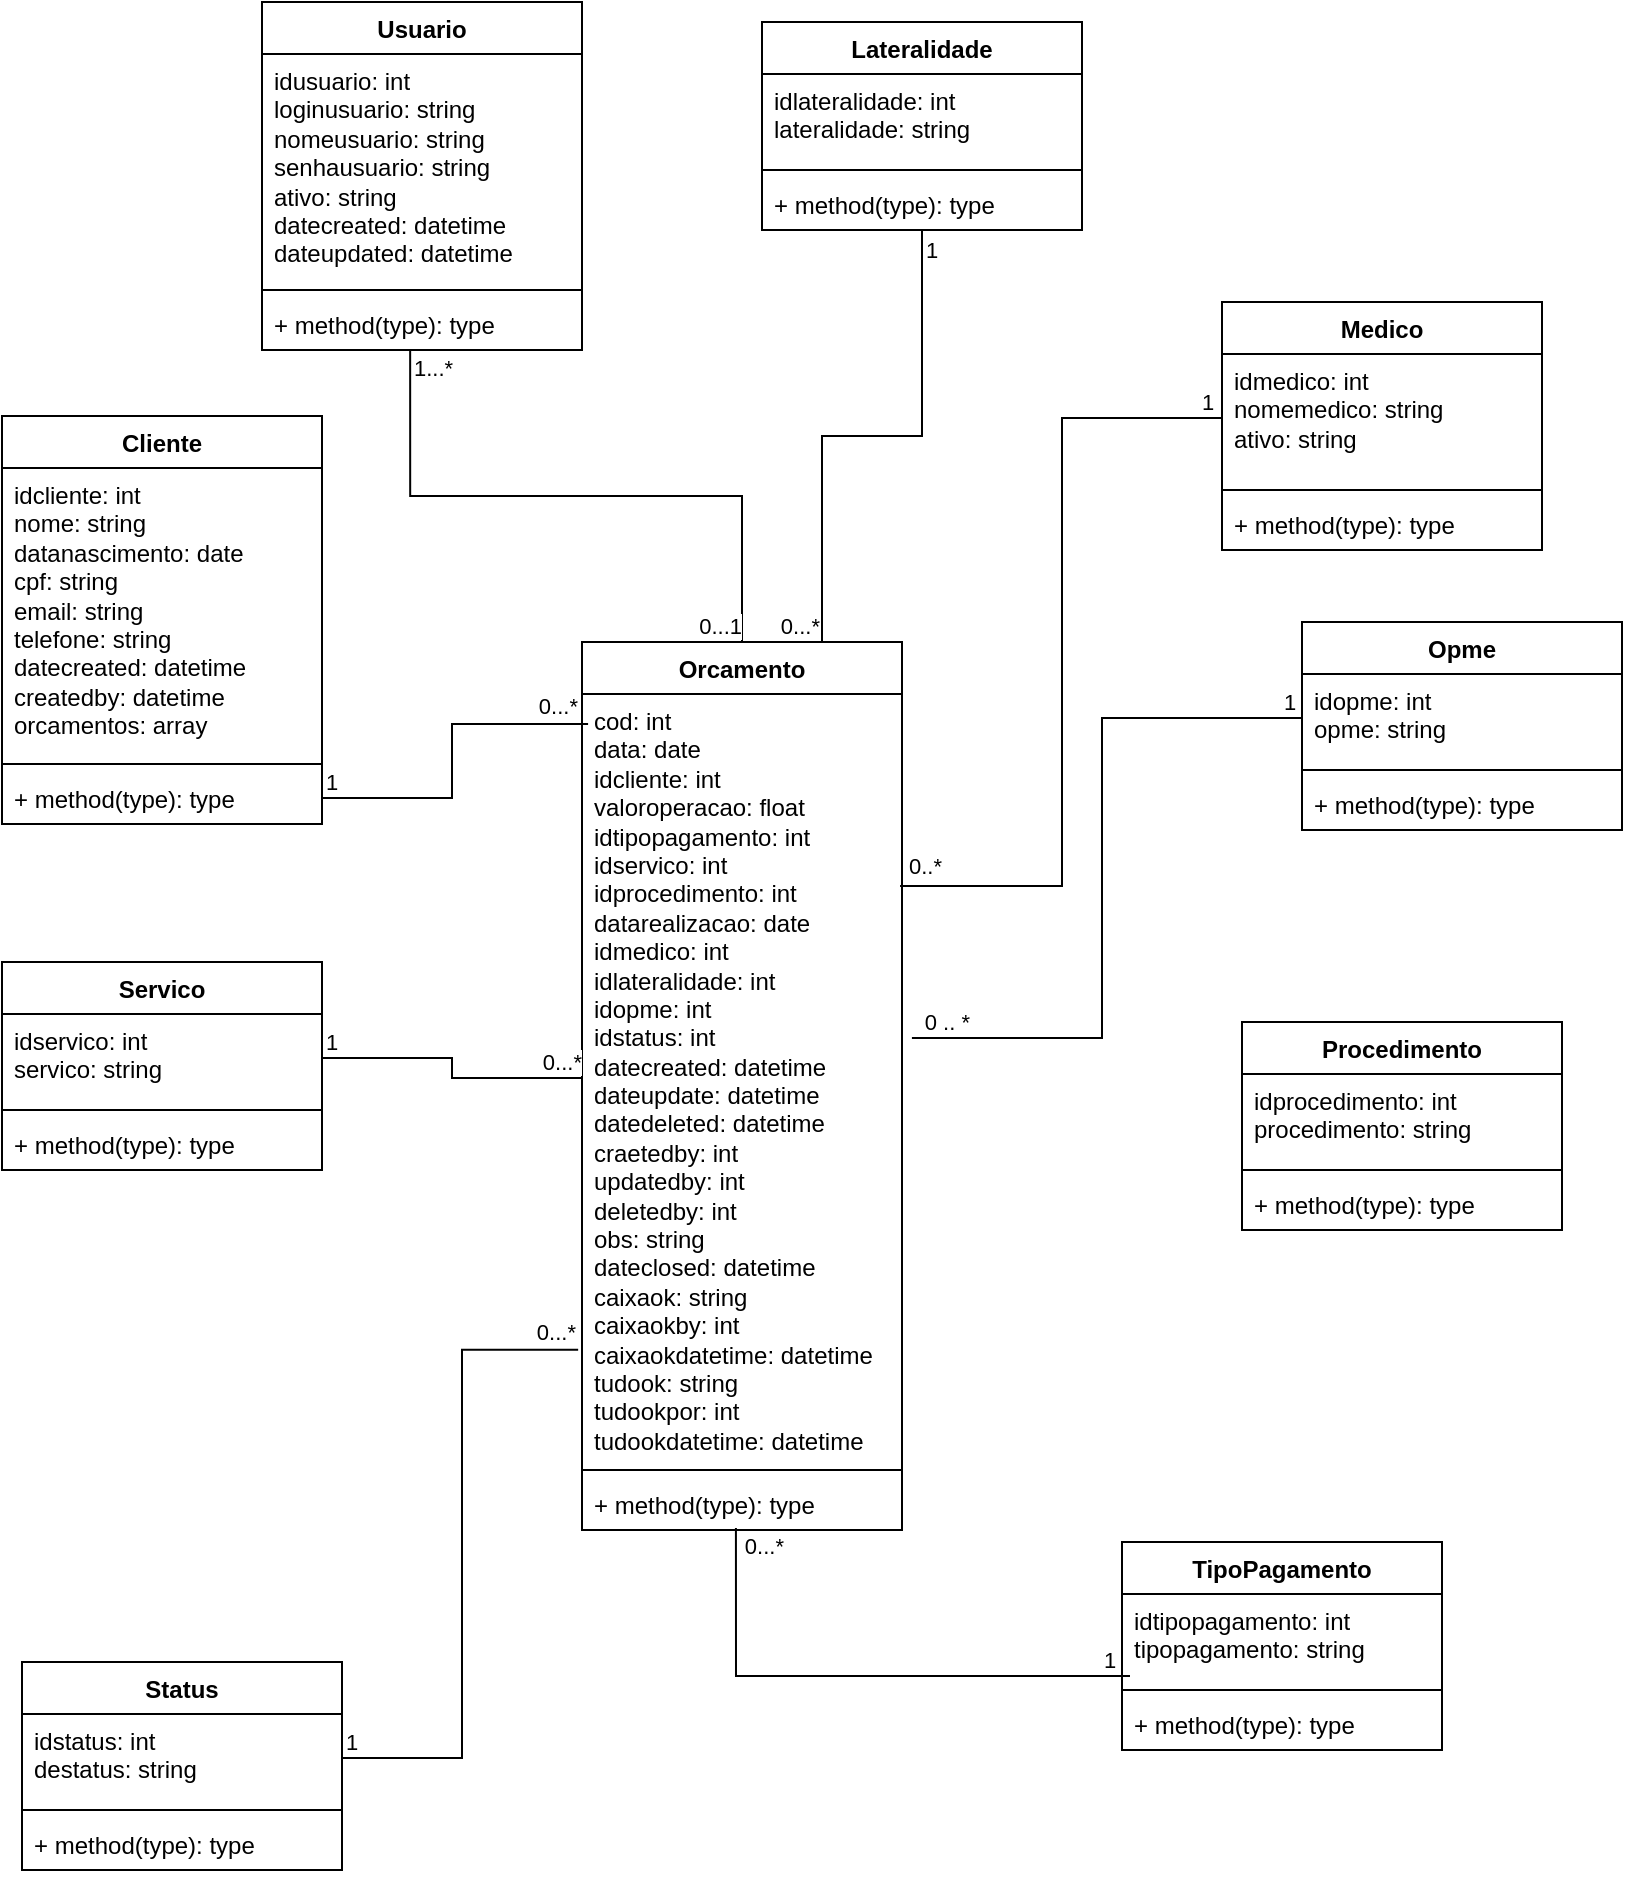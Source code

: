 <mxfile version="24.7.17" pages="2">
  <diagram id="0RwPZP3U4gSiddFwh0tU" name="Classes">
    <mxGraphModel dx="1434" dy="836" grid="1" gridSize="10" guides="1" tooltips="1" connect="1" arrows="1" fold="1" page="1" pageScale="1" pageWidth="850" pageHeight="1100" math="0" shadow="0">
      <root>
        <mxCell id="0" />
        <mxCell id="1" parent="0" />
        <mxCell id="IgfGezlQc4rkpgg-huQI-1" value="Cliente" style="swimlane;fontStyle=1;align=center;verticalAlign=top;childLayout=stackLayout;horizontal=1;startSize=26;horizontalStack=0;resizeParent=1;resizeParentMax=0;resizeLast=0;collapsible=1;marginBottom=0;whiteSpace=wrap;html=1;" vertex="1" parent="1">
          <mxGeometry x="10" y="247" width="160" height="204" as="geometry" />
        </mxCell>
        <mxCell id="IgfGezlQc4rkpgg-huQI-2" value="&lt;div&gt;idcliente: int&lt;/div&gt;&lt;div&gt;nome: string&lt;/div&gt;&lt;div&gt;datanascimento: date&lt;/div&gt;&lt;div&gt;cpf: string&lt;/div&gt;&lt;div&gt;email: string&lt;/div&gt;&lt;div&gt;telefone: string&lt;/div&gt;&lt;div&gt;datecreated: datetime&lt;/div&gt;&lt;div&gt;createdby: datetime&lt;/div&gt;&lt;div&gt;orcamentos: array&lt;/div&gt;" style="text;strokeColor=none;fillColor=none;align=left;verticalAlign=top;spacingLeft=4;spacingRight=4;overflow=hidden;rotatable=0;points=[[0,0.5],[1,0.5]];portConstraint=eastwest;whiteSpace=wrap;html=1;" vertex="1" parent="IgfGezlQc4rkpgg-huQI-1">
          <mxGeometry y="26" width="160" height="144" as="geometry" />
        </mxCell>
        <mxCell id="IgfGezlQc4rkpgg-huQI-3" value="" style="line;strokeWidth=1;fillColor=none;align=left;verticalAlign=middle;spacingTop=-1;spacingLeft=3;spacingRight=3;rotatable=0;labelPosition=right;points=[];portConstraint=eastwest;strokeColor=inherit;" vertex="1" parent="IgfGezlQc4rkpgg-huQI-1">
          <mxGeometry y="170" width="160" height="8" as="geometry" />
        </mxCell>
        <mxCell id="IgfGezlQc4rkpgg-huQI-4" value="+ method(type): type" style="text;strokeColor=none;fillColor=none;align=left;verticalAlign=top;spacingLeft=4;spacingRight=4;overflow=hidden;rotatable=0;points=[[0,0.5],[1,0.5]];portConstraint=eastwest;whiteSpace=wrap;html=1;" vertex="1" parent="IgfGezlQc4rkpgg-huQI-1">
          <mxGeometry y="178" width="160" height="26" as="geometry" />
        </mxCell>
        <mxCell id="IgfGezlQc4rkpgg-huQI-6" value="Lateralidade" style="swimlane;fontStyle=1;align=center;verticalAlign=top;childLayout=stackLayout;horizontal=1;startSize=26;horizontalStack=0;resizeParent=1;resizeParentMax=0;resizeLast=0;collapsible=1;marginBottom=0;whiteSpace=wrap;html=1;" vertex="1" parent="1">
          <mxGeometry x="390" y="50" width="160" height="104" as="geometry" />
        </mxCell>
        <mxCell id="IgfGezlQc4rkpgg-huQI-7" value="&lt;div&gt;idlateralidade: int&lt;/div&gt;&lt;div&gt;lateralidade: string&lt;/div&gt;" style="text;strokeColor=none;fillColor=none;align=left;verticalAlign=top;spacingLeft=4;spacingRight=4;overflow=hidden;rotatable=0;points=[[0,0.5],[1,0.5]];portConstraint=eastwest;whiteSpace=wrap;html=1;" vertex="1" parent="IgfGezlQc4rkpgg-huQI-6">
          <mxGeometry y="26" width="160" height="44" as="geometry" />
        </mxCell>
        <mxCell id="IgfGezlQc4rkpgg-huQI-8" value="" style="line;strokeWidth=1;fillColor=none;align=left;verticalAlign=middle;spacingTop=-1;spacingLeft=3;spacingRight=3;rotatable=0;labelPosition=right;points=[];portConstraint=eastwest;strokeColor=inherit;" vertex="1" parent="IgfGezlQc4rkpgg-huQI-6">
          <mxGeometry y="70" width="160" height="8" as="geometry" />
        </mxCell>
        <mxCell id="IgfGezlQc4rkpgg-huQI-9" value="+ method(type): type" style="text;strokeColor=none;fillColor=none;align=left;verticalAlign=top;spacingLeft=4;spacingRight=4;overflow=hidden;rotatable=0;points=[[0,0.5],[1,0.5]];portConstraint=eastwest;whiteSpace=wrap;html=1;" vertex="1" parent="IgfGezlQc4rkpgg-huQI-6">
          <mxGeometry y="78" width="160" height="26" as="geometry" />
        </mxCell>
        <mxCell id="IgfGezlQc4rkpgg-huQI-10" value="Medico" style="swimlane;fontStyle=1;align=center;verticalAlign=top;childLayout=stackLayout;horizontal=1;startSize=26;horizontalStack=0;resizeParent=1;resizeParentMax=0;resizeLast=0;collapsible=1;marginBottom=0;whiteSpace=wrap;html=1;" vertex="1" parent="1">
          <mxGeometry x="620" y="190" width="160" height="124" as="geometry" />
        </mxCell>
        <mxCell id="IgfGezlQc4rkpgg-huQI-11" value="&lt;div&gt;idmedico: int&lt;/div&gt;&lt;div&gt;nomemedico: string&lt;/div&gt;&lt;div&gt;ativo: string&lt;/div&gt;" style="text;strokeColor=none;fillColor=none;align=left;verticalAlign=top;spacingLeft=4;spacingRight=4;overflow=hidden;rotatable=0;points=[[0,0.5],[1,0.5]];portConstraint=eastwest;whiteSpace=wrap;html=1;" vertex="1" parent="IgfGezlQc4rkpgg-huQI-10">
          <mxGeometry y="26" width="160" height="64" as="geometry" />
        </mxCell>
        <mxCell id="IgfGezlQc4rkpgg-huQI-12" value="" style="line;strokeWidth=1;fillColor=none;align=left;verticalAlign=middle;spacingTop=-1;spacingLeft=3;spacingRight=3;rotatable=0;labelPosition=right;points=[];portConstraint=eastwest;strokeColor=inherit;" vertex="1" parent="IgfGezlQc4rkpgg-huQI-10">
          <mxGeometry y="90" width="160" height="8" as="geometry" />
        </mxCell>
        <mxCell id="IgfGezlQc4rkpgg-huQI-13" value="+ method(type): type" style="text;strokeColor=none;fillColor=none;align=left;verticalAlign=top;spacingLeft=4;spacingRight=4;overflow=hidden;rotatable=0;points=[[0,0.5],[1,0.5]];portConstraint=eastwest;whiteSpace=wrap;html=1;" vertex="1" parent="IgfGezlQc4rkpgg-huQI-10">
          <mxGeometry y="98" width="160" height="26" as="geometry" />
        </mxCell>
        <mxCell id="IgfGezlQc4rkpgg-huQI-14" value="Opme" style="swimlane;fontStyle=1;align=center;verticalAlign=top;childLayout=stackLayout;horizontal=1;startSize=26;horizontalStack=0;resizeParent=1;resizeParentMax=0;resizeLast=0;collapsible=1;marginBottom=0;whiteSpace=wrap;html=1;" vertex="1" parent="1">
          <mxGeometry x="660" y="350" width="160" height="104" as="geometry" />
        </mxCell>
        <mxCell id="IgfGezlQc4rkpgg-huQI-15" value="&lt;div&gt;idopme: int&lt;/div&gt;&lt;div&gt;opme: string&lt;/div&gt;" style="text;strokeColor=none;fillColor=none;align=left;verticalAlign=top;spacingLeft=4;spacingRight=4;overflow=hidden;rotatable=0;points=[[0,0.5],[1,0.5]];portConstraint=eastwest;whiteSpace=wrap;html=1;" vertex="1" parent="IgfGezlQc4rkpgg-huQI-14">
          <mxGeometry y="26" width="160" height="44" as="geometry" />
        </mxCell>
        <mxCell id="IgfGezlQc4rkpgg-huQI-16" value="" style="line;strokeWidth=1;fillColor=none;align=left;verticalAlign=middle;spacingTop=-1;spacingLeft=3;spacingRight=3;rotatable=0;labelPosition=right;points=[];portConstraint=eastwest;strokeColor=inherit;" vertex="1" parent="IgfGezlQc4rkpgg-huQI-14">
          <mxGeometry y="70" width="160" height="8" as="geometry" />
        </mxCell>
        <mxCell id="IgfGezlQc4rkpgg-huQI-17" value="+ method(type): type" style="text;strokeColor=none;fillColor=none;align=left;verticalAlign=top;spacingLeft=4;spacingRight=4;overflow=hidden;rotatable=0;points=[[0,0.5],[1,0.5]];portConstraint=eastwest;whiteSpace=wrap;html=1;" vertex="1" parent="IgfGezlQc4rkpgg-huQI-14">
          <mxGeometry y="78" width="160" height="26" as="geometry" />
        </mxCell>
        <mxCell id="IgfGezlQc4rkpgg-huQI-19" value="Orcamento" style="swimlane;fontStyle=1;align=center;verticalAlign=top;childLayout=stackLayout;horizontal=1;startSize=26;horizontalStack=0;resizeParent=1;resizeParentMax=0;resizeLast=0;collapsible=1;marginBottom=0;whiteSpace=wrap;html=1;swimlaneLine=1;strokeColor=default;" vertex="1" parent="1">
          <mxGeometry x="300" y="360" width="160" height="444" as="geometry" />
        </mxCell>
        <mxCell id="IgfGezlQc4rkpgg-huQI-20" value="&lt;div&gt;cod: int&lt;/div&gt;&lt;div&gt;data: date&lt;/div&gt;&lt;div&gt;idcliente: int&lt;/div&gt;&lt;div&gt;valoroperacao: float&lt;/div&gt;&lt;div&gt;idtipopagamento: int&lt;/div&gt;&lt;div&gt;idservico: int&lt;/div&gt;&lt;div&gt;idprocedimento: int&lt;/div&gt;&lt;div&gt;datarealizacao: date&lt;/div&gt;&lt;div&gt;idmedico: int&lt;/div&gt;&lt;div&gt;idlateralidade: int&lt;/div&gt;&lt;div&gt;idopme: int&amp;nbsp;&lt;/div&gt;&lt;div&gt;idstatus: int&lt;/div&gt;&lt;div&gt;datecreated: datetime&lt;/div&gt;&lt;div&gt;dateupdate: datetime&lt;/div&gt;&lt;div&gt;datedeleted: datetime&lt;/div&gt;&lt;div&gt;craetedby: int&lt;/div&gt;&lt;div&gt;updatedby: int&lt;/div&gt;&lt;div&gt;deletedby: int&lt;/div&gt;&lt;div&gt;obs: string&lt;/div&gt;&lt;div&gt;dateclosed: datetime&lt;/div&gt;&lt;div&gt;caixaok: string&lt;/div&gt;&lt;div&gt;caixaokby: int&lt;/div&gt;&lt;div&gt;caixaokdatetime: datetime&lt;/div&gt;&lt;div&gt;tudook: string&lt;/div&gt;&lt;div&gt;tudookpor: int&lt;/div&gt;&lt;div&gt;tudookdatetime: datetime&lt;/div&gt;" style="text;strokeColor=none;fillColor=none;align=left;verticalAlign=top;spacingLeft=4;spacingRight=4;overflow=hidden;rotatable=0;points=[[0,0.5],[1,0.5]];portConstraint=eastwest;whiteSpace=wrap;html=1;" vertex="1" parent="IgfGezlQc4rkpgg-huQI-19">
          <mxGeometry y="26" width="160" height="384" as="geometry" />
        </mxCell>
        <mxCell id="IgfGezlQc4rkpgg-huQI-21" value="" style="line;strokeWidth=1;fillColor=none;align=left;verticalAlign=middle;spacingTop=-1;spacingLeft=3;spacingRight=3;rotatable=0;labelPosition=right;points=[];portConstraint=eastwest;strokeColor=inherit;" vertex="1" parent="IgfGezlQc4rkpgg-huQI-19">
          <mxGeometry y="410" width="160" height="8" as="geometry" />
        </mxCell>
        <mxCell id="IgfGezlQc4rkpgg-huQI-22" value="+ method(type): type" style="text;strokeColor=none;fillColor=none;align=left;verticalAlign=top;spacingLeft=4;spacingRight=4;overflow=hidden;rotatable=0;points=[[0,0.5],[1,0.5]];portConstraint=eastwest;whiteSpace=wrap;html=1;allowArrows=1;noLabel=0;absoluteArcSize=0;collapsible=0;shadow=0;imageAspect=1;pointerEvents=1;comic=0;portConstraintRotation=0;snapToPoint=0;fixDash=0;" vertex="1" parent="IgfGezlQc4rkpgg-huQI-19">
          <mxGeometry y="418" width="160" height="26" as="geometry" />
        </mxCell>
        <mxCell id="IgfGezlQc4rkpgg-huQI-23" value="" style="endArrow=none;html=1;edgeStyle=orthogonalEdgeStyle;rounded=0;exitX=0;exitY=0.5;exitDx=0;exitDy=0;entryX=1.031;entryY=0.448;entryDx=0;entryDy=0;entryPerimeter=0;" edge="1" parent="1" source="IgfGezlQc4rkpgg-huQI-15" target="IgfGezlQc4rkpgg-huQI-20">
          <mxGeometry relative="1" as="geometry">
            <mxPoint x="470.0" y="541.002" as="sourcePoint" />
            <mxPoint x="400" y="547" as="targetPoint" />
          </mxGeometry>
        </mxCell>
        <mxCell id="IgfGezlQc4rkpgg-huQI-24" value="1" style="edgeLabel;resizable=0;html=1;align=left;verticalAlign=bottom;" connectable="0" vertex="1" parent="IgfGezlQc4rkpgg-huQI-23">
          <mxGeometry x="-1" relative="1" as="geometry">
            <mxPoint x="-11" as="offset" />
          </mxGeometry>
        </mxCell>
        <mxCell id="IgfGezlQc4rkpgg-huQI-25" value="0 .. *" style="edgeLabel;resizable=0;html=1;align=right;verticalAlign=bottom;" connectable="0" vertex="1" parent="IgfGezlQc4rkpgg-huQI-23">
          <mxGeometry x="1" relative="1" as="geometry">
            <mxPoint x="29" as="offset" />
          </mxGeometry>
        </mxCell>
        <mxCell id="IgfGezlQc4rkpgg-huQI-26" value="Procedimento" style="swimlane;fontStyle=1;align=center;verticalAlign=top;childLayout=stackLayout;horizontal=1;startSize=26;horizontalStack=0;resizeParent=1;resizeParentMax=0;resizeLast=0;collapsible=1;marginBottom=0;whiteSpace=wrap;html=1;" vertex="1" parent="1">
          <mxGeometry x="630" y="550" width="160" height="104" as="geometry" />
        </mxCell>
        <mxCell id="IgfGezlQc4rkpgg-huQI-27" value="&lt;div&gt;idprocedimento: int&lt;/div&gt;&lt;div&gt;procedimento: string&lt;/div&gt;" style="text;strokeColor=none;fillColor=none;align=left;verticalAlign=top;spacingLeft=4;spacingRight=4;overflow=hidden;rotatable=0;points=[[0,0.5],[1,0.5]];portConstraint=eastwest;whiteSpace=wrap;html=1;" vertex="1" parent="IgfGezlQc4rkpgg-huQI-26">
          <mxGeometry y="26" width="160" height="44" as="geometry" />
        </mxCell>
        <mxCell id="IgfGezlQc4rkpgg-huQI-28" value="" style="line;strokeWidth=1;fillColor=none;align=left;verticalAlign=middle;spacingTop=-1;spacingLeft=3;spacingRight=3;rotatable=0;labelPosition=right;points=[];portConstraint=eastwest;strokeColor=inherit;" vertex="1" parent="IgfGezlQc4rkpgg-huQI-26">
          <mxGeometry y="70" width="160" height="8" as="geometry" />
        </mxCell>
        <mxCell id="IgfGezlQc4rkpgg-huQI-29" value="+ method(type): type" style="text;strokeColor=none;fillColor=none;align=left;verticalAlign=top;spacingLeft=4;spacingRight=4;overflow=hidden;rotatable=0;points=[[0,0.5],[1,0.5]];portConstraint=eastwest;whiteSpace=wrap;html=1;" vertex="1" parent="IgfGezlQc4rkpgg-huQI-26">
          <mxGeometry y="78" width="160" height="26" as="geometry" />
        </mxCell>
        <mxCell id="IgfGezlQc4rkpgg-huQI-30" value="Servico" style="swimlane;fontStyle=1;align=center;verticalAlign=top;childLayout=stackLayout;horizontal=1;startSize=26;horizontalStack=0;resizeParent=1;resizeParentMax=0;resizeLast=0;collapsible=1;marginBottom=0;whiteSpace=wrap;html=1;" vertex="1" parent="1">
          <mxGeometry x="10" y="520" width="160" height="104" as="geometry" />
        </mxCell>
        <mxCell id="IgfGezlQc4rkpgg-huQI-31" value="&lt;div&gt;idservico: int&lt;/div&gt;&lt;div&gt;servico: string&lt;/div&gt;" style="text;strokeColor=none;fillColor=none;align=left;verticalAlign=top;spacingLeft=4;spacingRight=4;overflow=hidden;rotatable=0;points=[[0,0.5],[1,0.5]];portConstraint=eastwest;whiteSpace=wrap;html=1;" vertex="1" parent="IgfGezlQc4rkpgg-huQI-30">
          <mxGeometry y="26" width="160" height="44" as="geometry" />
        </mxCell>
        <mxCell id="IgfGezlQc4rkpgg-huQI-32" value="" style="line;strokeWidth=1;fillColor=none;align=left;verticalAlign=middle;spacingTop=-1;spacingLeft=3;spacingRight=3;rotatable=0;labelPosition=right;points=[];portConstraint=eastwest;strokeColor=inherit;" vertex="1" parent="IgfGezlQc4rkpgg-huQI-30">
          <mxGeometry y="70" width="160" height="8" as="geometry" />
        </mxCell>
        <mxCell id="IgfGezlQc4rkpgg-huQI-33" value="+ method(type): type" style="text;strokeColor=none;fillColor=none;align=left;verticalAlign=top;spacingLeft=4;spacingRight=4;overflow=hidden;rotatable=0;points=[[0,0.5],[1,0.5]];portConstraint=eastwest;whiteSpace=wrap;html=1;" vertex="1" parent="IgfGezlQc4rkpgg-huQI-30">
          <mxGeometry y="78" width="160" height="26" as="geometry" />
        </mxCell>
        <mxCell id="IgfGezlQc4rkpgg-huQI-38" value="Status" style="swimlane;fontStyle=1;align=center;verticalAlign=top;childLayout=stackLayout;horizontal=1;startSize=26;horizontalStack=0;resizeParent=1;resizeParentMax=0;resizeLast=0;collapsible=1;marginBottom=0;whiteSpace=wrap;html=1;" vertex="1" parent="1">
          <mxGeometry x="20" y="870" width="160" height="104" as="geometry" />
        </mxCell>
        <mxCell id="IgfGezlQc4rkpgg-huQI-39" value="&lt;div&gt;idstatus: int&lt;/div&gt;&lt;div&gt;destatus: string&lt;/div&gt;" style="text;strokeColor=none;fillColor=none;align=left;verticalAlign=top;spacingLeft=4;spacingRight=4;overflow=hidden;rotatable=0;points=[[0,0.5],[1,0.5]];portConstraint=eastwest;whiteSpace=wrap;html=1;" vertex="1" parent="IgfGezlQc4rkpgg-huQI-38">
          <mxGeometry y="26" width="160" height="44" as="geometry" />
        </mxCell>
        <mxCell id="IgfGezlQc4rkpgg-huQI-40" value="" style="line;strokeWidth=1;fillColor=none;align=left;verticalAlign=middle;spacingTop=-1;spacingLeft=3;spacingRight=3;rotatable=0;labelPosition=right;points=[];portConstraint=eastwest;strokeColor=inherit;" vertex="1" parent="IgfGezlQc4rkpgg-huQI-38">
          <mxGeometry y="70" width="160" height="8" as="geometry" />
        </mxCell>
        <mxCell id="IgfGezlQc4rkpgg-huQI-41" value="+ method(type): type" style="text;strokeColor=none;fillColor=none;align=left;verticalAlign=top;spacingLeft=4;spacingRight=4;overflow=hidden;rotatable=0;points=[[0,0.5],[1,0.5]];portConstraint=eastwest;whiteSpace=wrap;html=1;" vertex="1" parent="IgfGezlQc4rkpgg-huQI-38">
          <mxGeometry y="78" width="160" height="26" as="geometry" />
        </mxCell>
        <mxCell id="IgfGezlQc4rkpgg-huQI-42" value="TipoPagamento" style="swimlane;fontStyle=1;align=center;verticalAlign=top;childLayout=stackLayout;horizontal=1;startSize=26;horizontalStack=0;resizeParent=1;resizeParentMax=0;resizeLast=0;collapsible=1;marginBottom=0;whiteSpace=wrap;html=1;" vertex="1" parent="1">
          <mxGeometry x="570" y="810" width="160" height="104" as="geometry" />
        </mxCell>
        <mxCell id="IgfGezlQc4rkpgg-huQI-43" value="&lt;div&gt;idtipopagamento: int&lt;/div&gt;&lt;div&gt;tipopagamento: string&lt;/div&gt;" style="text;strokeColor=none;fillColor=none;align=left;verticalAlign=top;spacingLeft=4;spacingRight=4;overflow=hidden;rotatable=0;points=[[0,0.5],[1,0.5]];portConstraint=eastwest;whiteSpace=wrap;html=1;" vertex="1" parent="IgfGezlQc4rkpgg-huQI-42">
          <mxGeometry y="26" width="160" height="44" as="geometry" />
        </mxCell>
        <mxCell id="IgfGezlQc4rkpgg-huQI-44" value="" style="line;strokeWidth=1;fillColor=none;align=left;verticalAlign=middle;spacingTop=-1;spacingLeft=3;spacingRight=3;rotatable=0;labelPosition=right;points=[];portConstraint=eastwest;strokeColor=inherit;" vertex="1" parent="IgfGezlQc4rkpgg-huQI-42">
          <mxGeometry y="70" width="160" height="8" as="geometry" />
        </mxCell>
        <mxCell id="IgfGezlQc4rkpgg-huQI-45" value="+ method(type): type" style="text;strokeColor=none;fillColor=none;align=left;verticalAlign=top;spacingLeft=4;spacingRight=4;overflow=hidden;rotatable=0;points=[[0,0.5],[1,0.5]];portConstraint=eastwest;whiteSpace=wrap;html=1;" vertex="1" parent="IgfGezlQc4rkpgg-huQI-42">
          <mxGeometry y="78" width="160" height="26" as="geometry" />
        </mxCell>
        <mxCell id="IgfGezlQc4rkpgg-huQI-46" value="Usuario" style="swimlane;fontStyle=1;align=center;verticalAlign=top;childLayout=stackLayout;horizontal=1;startSize=26;horizontalStack=0;resizeParent=1;resizeParentMax=0;resizeLast=0;collapsible=1;marginBottom=0;whiteSpace=wrap;html=1;" vertex="1" parent="1">
          <mxGeometry x="140" y="40" width="160" height="174" as="geometry" />
        </mxCell>
        <mxCell id="IgfGezlQc4rkpgg-huQI-47" value="&lt;div&gt;idusuario: int&lt;/div&gt;&lt;div&gt;loginusuario: string&lt;/div&gt;&lt;div&gt;nomeusuario: string&lt;/div&gt;&lt;div&gt;senhausuario: string&lt;/div&gt;&lt;div&gt;ativo: string&lt;/div&gt;&lt;div&gt;datecreated: datetime&lt;/div&gt;&lt;div&gt;dateupdated: datetime&lt;/div&gt;" style="text;strokeColor=none;fillColor=none;align=left;verticalAlign=top;spacingLeft=4;spacingRight=4;overflow=hidden;rotatable=0;points=[[0,0.5],[1,0.5]];portConstraint=eastwest;whiteSpace=wrap;html=1;" vertex="1" parent="IgfGezlQc4rkpgg-huQI-46">
          <mxGeometry y="26" width="160" height="114" as="geometry" />
        </mxCell>
        <mxCell id="IgfGezlQc4rkpgg-huQI-48" value="" style="line;strokeWidth=1;fillColor=none;align=left;verticalAlign=middle;spacingTop=-1;spacingLeft=3;spacingRight=3;rotatable=0;labelPosition=right;points=[];portConstraint=eastwest;strokeColor=inherit;" vertex="1" parent="IgfGezlQc4rkpgg-huQI-46">
          <mxGeometry y="140" width="160" height="8" as="geometry" />
        </mxCell>
        <mxCell id="IgfGezlQc4rkpgg-huQI-49" value="+ method(type): type" style="text;strokeColor=none;fillColor=none;align=left;verticalAlign=top;spacingLeft=4;spacingRight=4;overflow=hidden;rotatable=0;points=[[0,0.5],[1,0.5]];portConstraint=eastwest;whiteSpace=wrap;html=1;" vertex="1" parent="IgfGezlQc4rkpgg-huQI-46">
          <mxGeometry y="148" width="160" height="26" as="geometry" />
        </mxCell>
        <mxCell id="IgfGezlQc4rkpgg-huQI-50" value="" style="endArrow=none;html=1;edgeStyle=orthogonalEdgeStyle;rounded=0;entryX=0.994;entryY=0.25;entryDx=0;entryDy=0;entryPerimeter=0;exitX=0;exitY=0.5;exitDx=0;exitDy=0;" edge="1" parent="1" source="IgfGezlQc4rkpgg-huQI-11" target="IgfGezlQc4rkpgg-huQI-20">
          <mxGeometry relative="1" as="geometry">
            <mxPoint x="440" y="300" as="sourcePoint" />
            <mxPoint x="600" y="300" as="targetPoint" />
          </mxGeometry>
        </mxCell>
        <mxCell id="IgfGezlQc4rkpgg-huQI-51" value="1" style="edgeLabel;resizable=0;html=1;align=left;verticalAlign=bottom;" connectable="0" vertex="1" parent="IgfGezlQc4rkpgg-huQI-50">
          <mxGeometry x="-1" relative="1" as="geometry">
            <mxPoint x="-12" as="offset" />
          </mxGeometry>
        </mxCell>
        <mxCell id="IgfGezlQc4rkpgg-huQI-52" value="0..*" style="edgeLabel;resizable=0;html=1;align=right;verticalAlign=bottom;" connectable="0" vertex="1" parent="IgfGezlQc4rkpgg-huQI-50">
          <mxGeometry x="1" relative="1" as="geometry">
            <mxPoint x="21" y="-2" as="offset" />
          </mxGeometry>
        </mxCell>
        <mxCell id="IgfGezlQc4rkpgg-huQI-54" value="" style="endArrow=none;html=1;edgeStyle=orthogonalEdgeStyle;rounded=0;entryX=0.481;entryY=0.962;entryDx=0;entryDy=0;entryPerimeter=0;exitX=0.025;exitY=0.932;exitDx=0;exitDy=0;exitPerimeter=0;" edge="1" parent="1" source="IgfGezlQc4rkpgg-huQI-43" target="IgfGezlQc4rkpgg-huQI-22">
          <mxGeometry relative="1" as="geometry">
            <mxPoint x="310" y="850" as="sourcePoint" />
            <mxPoint x="470" y="850" as="targetPoint" />
          </mxGeometry>
        </mxCell>
        <mxCell id="IgfGezlQc4rkpgg-huQI-55" value="1" style="edgeLabel;resizable=0;html=1;align=left;verticalAlign=bottom;" connectable="0" vertex="1" parent="IgfGezlQc4rkpgg-huQI-54">
          <mxGeometry x="-1" relative="1" as="geometry">
            <mxPoint x="-15" as="offset" />
          </mxGeometry>
        </mxCell>
        <mxCell id="IgfGezlQc4rkpgg-huQI-56" value="0...*" style="edgeLabel;resizable=0;html=1;align=right;verticalAlign=bottom;" connectable="0" vertex="1" parent="IgfGezlQc4rkpgg-huQI-54">
          <mxGeometry x="1" relative="1" as="geometry">
            <mxPoint x="25" y="17" as="offset" />
          </mxGeometry>
        </mxCell>
        <mxCell id="IgfGezlQc4rkpgg-huQI-57" value="" style="endArrow=none;html=1;edgeStyle=orthogonalEdgeStyle;rounded=0;entryX=0.5;entryY=0;entryDx=0;entryDy=0;exitX=0.463;exitY=1;exitDx=0;exitDy=0;exitPerimeter=0;" edge="1" parent="1" source="IgfGezlQc4rkpgg-huQI-49" target="IgfGezlQc4rkpgg-huQI-19">
          <mxGeometry relative="1" as="geometry">
            <mxPoint x="330" y="290" as="sourcePoint" />
            <mxPoint x="450" y="310" as="targetPoint" />
          </mxGeometry>
        </mxCell>
        <mxCell id="IgfGezlQc4rkpgg-huQI-58" value="1...*" style="edgeLabel;resizable=0;html=1;align=left;verticalAlign=bottom;" connectable="0" vertex="1" parent="IgfGezlQc4rkpgg-huQI-57">
          <mxGeometry x="-1" relative="1" as="geometry">
            <mxPoint y="17" as="offset" />
          </mxGeometry>
        </mxCell>
        <mxCell id="IgfGezlQc4rkpgg-huQI-59" value="0...1" style="edgeLabel;resizable=0;html=1;align=right;verticalAlign=bottom;" connectable="0" vertex="1" parent="IgfGezlQc4rkpgg-huQI-57">
          <mxGeometry x="1" relative="1" as="geometry" />
        </mxCell>
        <mxCell id="IgfGezlQc4rkpgg-huQI-60" value="" style="endArrow=none;html=1;edgeStyle=orthogonalEdgeStyle;rounded=0;entryX=0.019;entryY=0.039;entryDx=0;entryDy=0;entryPerimeter=0;exitX=1;exitY=0.5;exitDx=0;exitDy=0;" edge="1" parent="1" source="IgfGezlQc4rkpgg-huQI-4" target="IgfGezlQc4rkpgg-huQI-20">
          <mxGeometry relative="1" as="geometry">
            <mxPoint x="110" y="320" as="sourcePoint" />
            <mxPoint x="250" y="340" as="targetPoint" />
          </mxGeometry>
        </mxCell>
        <mxCell id="IgfGezlQc4rkpgg-huQI-61" value="1" style="edgeLabel;resizable=0;html=1;align=left;verticalAlign=bottom;" connectable="0" vertex="1" parent="IgfGezlQc4rkpgg-huQI-60">
          <mxGeometry x="-1" relative="1" as="geometry" />
        </mxCell>
        <mxCell id="IgfGezlQc4rkpgg-huQI-62" value="0...*" style="edgeLabel;resizable=0;html=1;align=right;verticalAlign=bottom;" connectable="0" vertex="1" parent="IgfGezlQc4rkpgg-huQI-60">
          <mxGeometry x="1" relative="1" as="geometry">
            <mxPoint x="-4" as="offset" />
          </mxGeometry>
        </mxCell>
        <mxCell id="IgfGezlQc4rkpgg-huQI-63" value="" style="endArrow=none;html=1;edgeStyle=orthogonalEdgeStyle;rounded=0;entryX=-0.012;entryY=0.854;entryDx=0;entryDy=0;entryPerimeter=0;exitX=1;exitY=0.5;exitDx=0;exitDy=0;" edge="1" parent="1" source="IgfGezlQc4rkpgg-huQI-39" target="IgfGezlQc4rkpgg-huQI-20">
          <mxGeometry relative="1" as="geometry">
            <mxPoint x="90" y="730" as="sourcePoint" />
            <mxPoint x="250" y="730" as="targetPoint" />
          </mxGeometry>
        </mxCell>
        <mxCell id="IgfGezlQc4rkpgg-huQI-64" value="1" style="edgeLabel;resizable=0;html=1;align=left;verticalAlign=bottom;" connectable="0" vertex="1" parent="IgfGezlQc4rkpgg-huQI-63">
          <mxGeometry x="-1" relative="1" as="geometry" />
        </mxCell>
        <mxCell id="IgfGezlQc4rkpgg-huQI-65" value="0...*" style="edgeLabel;resizable=0;html=1;align=right;verticalAlign=bottom;" connectable="0" vertex="1" parent="IgfGezlQc4rkpgg-huQI-63">
          <mxGeometry x="1" relative="1" as="geometry" />
        </mxCell>
        <mxCell id="IgfGezlQc4rkpgg-huQI-66" value="" style="endArrow=none;html=1;edgeStyle=orthogonalEdgeStyle;rounded=0;entryX=0;entryY=0.5;entryDx=0;entryDy=0;exitX=1;exitY=0.5;exitDx=0;exitDy=0;" edge="1" parent="1" source="IgfGezlQc4rkpgg-huQI-31" target="IgfGezlQc4rkpgg-huQI-20">
          <mxGeometry relative="1" as="geometry">
            <mxPoint x="90" y="670" as="sourcePoint" />
            <mxPoint x="250" y="670" as="targetPoint" />
          </mxGeometry>
        </mxCell>
        <mxCell id="IgfGezlQc4rkpgg-huQI-67" value="1" style="edgeLabel;resizable=0;html=1;align=left;verticalAlign=bottom;" connectable="0" vertex="1" parent="IgfGezlQc4rkpgg-huQI-66">
          <mxGeometry x="-1" relative="1" as="geometry" />
        </mxCell>
        <mxCell id="IgfGezlQc4rkpgg-huQI-68" value="0...*" style="edgeLabel;resizable=0;html=1;align=right;verticalAlign=bottom;" connectable="0" vertex="1" parent="IgfGezlQc4rkpgg-huQI-66">
          <mxGeometry x="1" relative="1" as="geometry" />
        </mxCell>
        <mxCell id="IgfGezlQc4rkpgg-huQI-69" value="" style="endArrow=none;html=1;edgeStyle=orthogonalEdgeStyle;rounded=0;exitX=0.5;exitY=1;exitDx=0;exitDy=0;exitPerimeter=0;entryX=0.75;entryY=0;entryDx=0;entryDy=0;" edge="1" parent="1" source="IgfGezlQc4rkpgg-huQI-9" target="IgfGezlQc4rkpgg-huQI-19">
          <mxGeometry relative="1" as="geometry">
            <mxPoint x="390" y="200" as="sourcePoint" />
            <mxPoint x="550" y="200" as="targetPoint" />
          </mxGeometry>
        </mxCell>
        <mxCell id="IgfGezlQc4rkpgg-huQI-70" value="1" style="edgeLabel;resizable=0;html=1;align=left;verticalAlign=bottom;" connectable="0" vertex="1" parent="IgfGezlQc4rkpgg-huQI-69">
          <mxGeometry x="-1" relative="1" as="geometry">
            <mxPoint y="18" as="offset" />
          </mxGeometry>
        </mxCell>
        <mxCell id="IgfGezlQc4rkpgg-huQI-71" value="0...*" style="edgeLabel;resizable=0;html=1;align=right;verticalAlign=bottom;" connectable="0" vertex="1" parent="IgfGezlQc4rkpgg-huQI-69">
          <mxGeometry x="1" relative="1" as="geometry">
            <mxPoint x="-1" as="offset" />
          </mxGeometry>
        </mxCell>
      </root>
    </mxGraphModel>
  </diagram>
  <diagram id="j2r0M351Fmkbd76Wn3_p" name="Page-2">
    <mxGraphModel dx="1434" dy="836" grid="1" gridSize="10" guides="1" tooltips="1" connect="1" arrows="1" fold="1" page="1" pageScale="1" pageWidth="850" pageHeight="1100" math="0" shadow="0">
      <root>
        <mxCell id="0" />
        <mxCell id="1" parent="0" />
        <mxCell id="5HIn2BvhAGyxZws0j2YR-12" style="edgeStyle=orthogonalEdgeStyle;rounded=0;orthogonalLoop=1;jettySize=auto;html=1;exitX=1;exitY=0.333;exitDx=0;exitDy=0;exitPerimeter=0;entryX=0;entryY=0.5;entryDx=0;entryDy=0;" edge="1" parent="1" source="5HIn2BvhAGyxZws0j2YR-1" target="5HIn2BvhAGyxZws0j2YR-5">
          <mxGeometry relative="1" as="geometry" />
        </mxCell>
        <mxCell id="5HIn2BvhAGyxZws0j2YR-13" style="edgeStyle=orthogonalEdgeStyle;rounded=0;orthogonalLoop=1;jettySize=auto;html=1;exitX=1;exitY=0.333;exitDx=0;exitDy=0;exitPerimeter=0;entryX=0;entryY=0.5;entryDx=0;entryDy=0;" edge="1" parent="1" source="5HIn2BvhAGyxZws0j2YR-1" target="5HIn2BvhAGyxZws0j2YR-6">
          <mxGeometry relative="1" as="geometry" />
        </mxCell>
        <mxCell id="5HIn2BvhAGyxZws0j2YR-14" style="edgeStyle=orthogonalEdgeStyle;rounded=0;orthogonalLoop=1;jettySize=auto;html=1;exitX=1;exitY=0.333;exitDx=0;exitDy=0;exitPerimeter=0;entryX=0;entryY=0.5;entryDx=0;entryDy=0;" edge="1" parent="1" source="5HIn2BvhAGyxZws0j2YR-1" target="5HIn2BvhAGyxZws0j2YR-7">
          <mxGeometry relative="1" as="geometry" />
        </mxCell>
        <mxCell id="5HIn2BvhAGyxZws0j2YR-15" style="edgeStyle=orthogonalEdgeStyle;rounded=0;orthogonalLoop=1;jettySize=auto;html=1;exitX=1;exitY=0.333;exitDx=0;exitDy=0;exitPerimeter=0;entryX=0;entryY=0.5;entryDx=0;entryDy=0;" edge="1" parent="1" source="5HIn2BvhAGyxZws0j2YR-1" target="5HIn2BvhAGyxZws0j2YR-8">
          <mxGeometry relative="1" as="geometry" />
        </mxCell>
        <mxCell id="5HIn2BvhAGyxZws0j2YR-16" style="edgeStyle=orthogonalEdgeStyle;rounded=0;orthogonalLoop=1;jettySize=auto;html=1;exitX=1;exitY=0.333;exitDx=0;exitDy=0;exitPerimeter=0;entryX=0;entryY=0.5;entryDx=0;entryDy=0;" edge="1" parent="1" source="5HIn2BvhAGyxZws0j2YR-1" target="5HIn2BvhAGyxZws0j2YR-9">
          <mxGeometry relative="1" as="geometry" />
        </mxCell>
        <mxCell id="5HIn2BvhAGyxZws0j2YR-17" style="edgeStyle=orthogonalEdgeStyle;rounded=0;orthogonalLoop=1;jettySize=auto;html=1;exitX=1;exitY=0.333;exitDx=0;exitDy=0;exitPerimeter=0;entryX=0;entryY=0.5;entryDx=0;entryDy=0;" edge="1" parent="1" source="5HIn2BvhAGyxZws0j2YR-1" target="5HIn2BvhAGyxZws0j2YR-10">
          <mxGeometry relative="1" as="geometry" />
        </mxCell>
        <mxCell id="5HIn2BvhAGyxZws0j2YR-19" style="edgeStyle=orthogonalEdgeStyle;rounded=0;orthogonalLoop=1;jettySize=auto;html=1;exitX=1;exitY=0.333;exitDx=0;exitDy=0;exitPerimeter=0;entryX=0;entryY=0.5;entryDx=0;entryDy=0;" edge="1" parent="1" source="5HIn2BvhAGyxZws0j2YR-1" target="5HIn2BvhAGyxZws0j2YR-18">
          <mxGeometry relative="1" as="geometry" />
        </mxCell>
        <mxCell id="5HIn2BvhAGyxZws0j2YR-1" value="Usuário" style="shape=umlActor;verticalLabelPosition=bottom;verticalAlign=top;html=1;" vertex="1" parent="1">
          <mxGeometry x="60" y="260" width="30" height="60" as="geometry" />
        </mxCell>
        <mxCell id="5HIn2BvhAGyxZws0j2YR-4" value="Realizar Login" style="ellipse;whiteSpace=wrap;html=1;" vertex="1" parent="1">
          <mxGeometry x="200" y="84" width="140" height="50" as="geometry" />
        </mxCell>
        <mxCell id="5HIn2BvhAGyxZws0j2YR-5" value="Cadastrar Orçamento" style="ellipse;whiteSpace=wrap;html=1;" vertex="1" parent="1">
          <mxGeometry x="200" y="161" width="140" height="50" as="geometry" />
        </mxCell>
        <mxCell id="5HIn2BvhAGyxZws0j2YR-6" value="Ver fila de orçamentos" style="ellipse;whiteSpace=wrap;html=1;" vertex="1" parent="1">
          <mxGeometry x="200" y="314" width="140" height="50" as="geometry" />
        </mxCell>
        <mxCell id="5HIn2BvhAGyxZws0j2YR-7" value="Cadastrar Cliente" style="ellipse;whiteSpace=wrap;html=1;" vertex="1" parent="1">
          <mxGeometry x="200" y="390" width="140" height="50" as="geometry" />
        </mxCell>
        <mxCell id="5HIn2BvhAGyxZws0j2YR-8" value="Cadastrar Procedimento" style="ellipse;whiteSpace=wrap;html=1;" vertex="1" parent="1">
          <mxGeometry x="200" y="467" width="140" height="40" as="geometry" />
        </mxCell>
        <mxCell id="5HIn2BvhAGyxZws0j2YR-9" value="Cadastrar Médico" style="ellipse;whiteSpace=wrap;html=1;" vertex="1" parent="1">
          <mxGeometry x="200" y="533" width="140" height="50" as="geometry" />
        </mxCell>
        <mxCell id="5HIn2BvhAGyxZws0j2YR-10" value="Cadastrar Opme" style="ellipse;whiteSpace=wrap;html=1;" vertex="1" parent="1">
          <mxGeometry x="200" y="610" width="140" height="50" as="geometry" />
        </mxCell>
        <mxCell id="5HIn2BvhAGyxZws0j2YR-11" style="edgeStyle=orthogonalEdgeStyle;rounded=0;orthogonalLoop=1;jettySize=auto;html=1;entryX=0;entryY=0.5;entryDx=0;entryDy=0;strokeColor=default;exitX=1;exitY=0.333;exitDx=0;exitDy=0;exitPerimeter=0;" edge="1" parent="1" source="5HIn2BvhAGyxZws0j2YR-1" target="5HIn2BvhAGyxZws0j2YR-4">
          <mxGeometry relative="1" as="geometry">
            <mxPoint x="150" y="440" as="sourcePoint" />
          </mxGeometry>
        </mxCell>
        <mxCell id="5HIn2BvhAGyxZws0j2YR-18" value="Fechar Orçamento" style="ellipse;whiteSpace=wrap;html=1;" vertex="1" parent="1">
          <mxGeometry x="200" y="237" width="140" height="50" as="geometry" />
        </mxCell>
      </root>
    </mxGraphModel>
  </diagram>
</mxfile>
